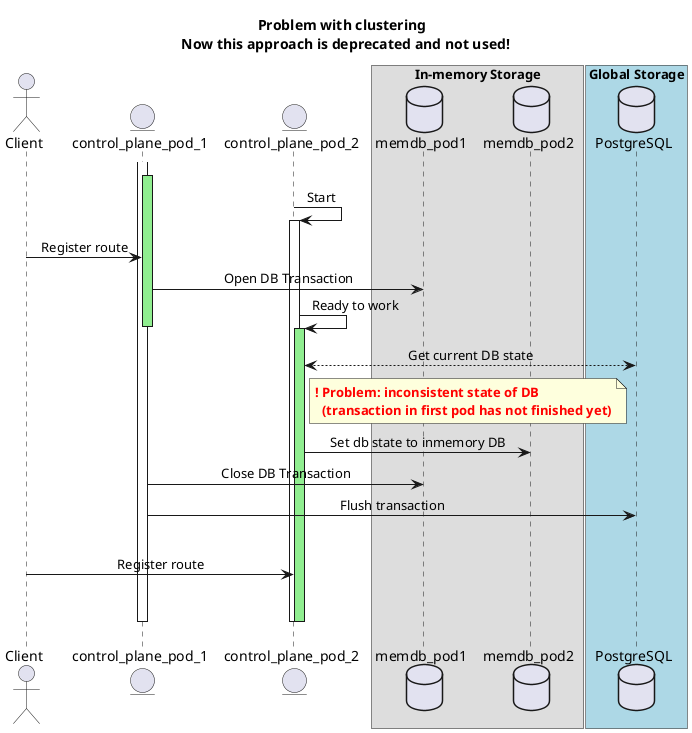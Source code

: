 @startuml

title Problem with clustering \n **Now this approach is deprecated and not used!**

skinparam sequenceMessageAlign center

actor Client

entity control_plane_pod_1
entity control_plane_pod_2

box "In-memory Storage"
    database memdb_pod1
    database memdb_pod2
end box

box "Global Storage" #lightblue
    database PostgreSQL
end box

activate control_plane_pod_1
    control_plane_pod_1-[hidden]->control_plane_pod_1

    activate control_plane_pod_1 #LightGreen
        control_plane_pod_2 -> control_plane_pod_2 : Start
        activate control_plane_pod_2
            Client -> control_plane_pod_1 : Register route
            control_plane_pod_1 -> memdb_pod1 : Open DB Transaction
        control_plane_pod_2 -> control_plane_pod_2 : Ready to work
    deactivate control_plane_pod_1

    activate control_plane_pod_2 #LightGreen
        control_plane_pod_2 <--> PostgreSQL : Get current DB state
        note right control_plane_pod_2
            <color red>**! Problem: inconsistent state of DB**</color>
            <color red>**  (transaction in first pod has not finished yet)**</color>
        end note
        control_plane_pod_2 -> memdb_pod2 : Set db state to inmemory DB
        control_plane_pod_1 -> memdb_pod1 : Close DB Transaction
        control_plane_pod_1 -> PostgreSQL : Flush transaction
        control_plane_pod_2-[hidden]->control_plane_pod_2
        Client -> control_plane_pod_2 : Register route
        control_plane_pod_2-[hidden]->control_plane_pod_2
        control_plane_pod_2-[hidden]->control_plane_pod_2
    deactivate control_plane_pod_2

    deactivate control_plane_pod_2
deactivate control_plane_pod_1

@enduml
